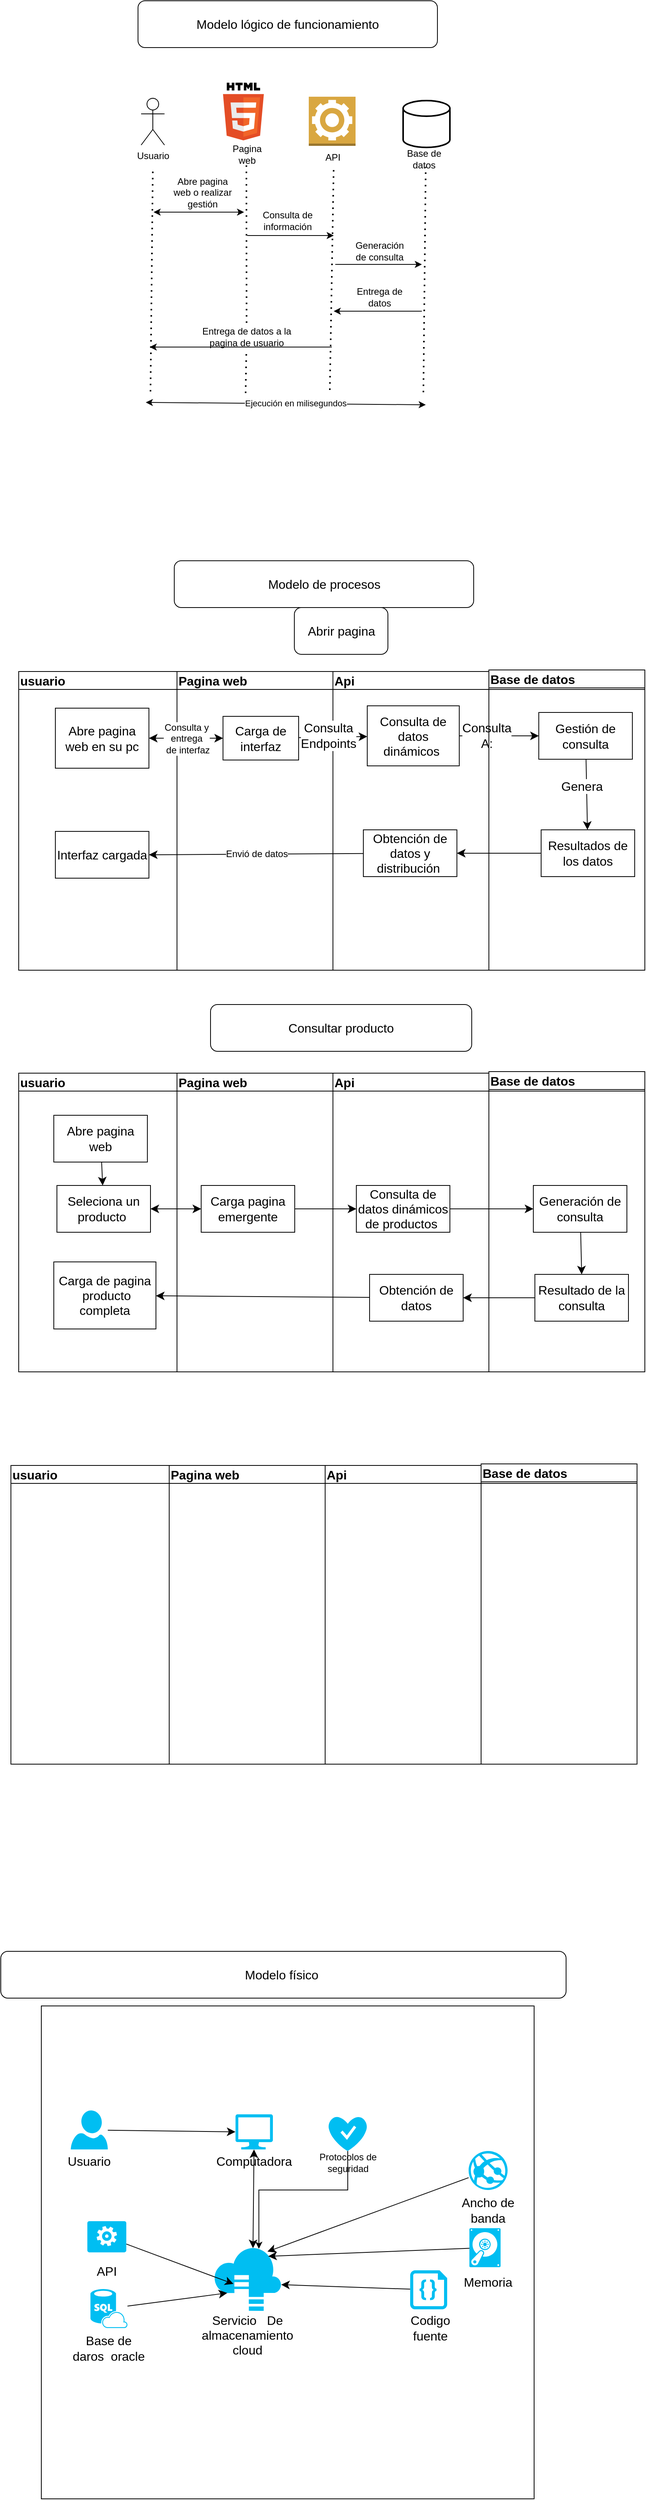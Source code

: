 <mxfile version="21.3.2" type="github">
  <diagram id="SVCtMeEv8MGSSq_j8fSX" name="Página-1">
    <mxGraphModel dx="915" dy="1415" grid="0" gridSize="10" guides="1" tooltips="1" connect="1" arrows="1" fold="1" page="0" pageScale="1" pageWidth="827" pageHeight="1169" math="0" shadow="0">
      <root>
        <mxCell id="0" />
        <mxCell id="1" parent="0" />
        <mxCell id="2XDpb6E2xOAsi45T7SNK-6" value="&lt;div style=&quot;&quot;&gt;usuario&lt;/div&gt;" style="swimlane;whiteSpace=wrap;html=1;fontSize=16;align=left;" parent="1" vertex="1">
          <mxGeometry x="574" y="897" width="803" height="383" as="geometry" />
        </mxCell>
        <mxCell id="2XDpb6E2xOAsi45T7SNK-10" value="Pagina web" style="swimlane;whiteSpace=wrap;html=1;fontSize=16;align=left;" parent="2XDpb6E2xOAsi45T7SNK-6" vertex="1">
          <mxGeometry x="203" width="600" height="383" as="geometry" />
        </mxCell>
        <mxCell id="2XDpb6E2xOAsi45T7SNK-11" value="Api" style="swimlane;whiteSpace=wrap;html=1;fontSize=16;align=left;" parent="2XDpb6E2xOAsi45T7SNK-10" vertex="1">
          <mxGeometry x="200" width="400" height="383" as="geometry" />
        </mxCell>
        <mxCell id="2XDpb6E2xOAsi45T7SNK-12" value="Base de datos" style="swimlane;whiteSpace=wrap;html=1;fontSize=16;align=left;" parent="2XDpb6E2xOAsi45T7SNK-11" vertex="1">
          <mxGeometry x="200" y="-2" width="200" height="385" as="geometry" />
        </mxCell>
        <mxCell id="2XDpb6E2xOAsi45T7SNK-60" style="edgeStyle=none;curved=1;rounded=0;orthogonalLoop=1;jettySize=auto;html=1;entryX=0.5;entryY=0;entryDx=0;entryDy=0;fontSize=12;startSize=8;endSize=8;" parent="2XDpb6E2xOAsi45T7SNK-12" source="2XDpb6E2xOAsi45T7SNK-57" target="2XDpb6E2xOAsi45T7SNK-59" edge="1">
          <mxGeometry relative="1" as="geometry" />
        </mxCell>
        <mxCell id="2XDpb6E2xOAsi45T7SNK-57" value="Generación de consulta" style="rounded=0;whiteSpace=wrap;html=1;fontSize=16;" parent="2XDpb6E2xOAsi45T7SNK-12" vertex="1">
          <mxGeometry x="57" y="146" width="120" height="60" as="geometry" />
        </mxCell>
        <mxCell id="2XDpb6E2xOAsi45T7SNK-59" value="Resultado de la consulta" style="rounded=0;whiteSpace=wrap;html=1;fontSize=16;" parent="2XDpb6E2xOAsi45T7SNK-12" vertex="1">
          <mxGeometry x="59" y="260" width="120" height="60" as="geometry" />
        </mxCell>
        <mxCell id="2XDpb6E2xOAsi45T7SNK-58" style="edgeStyle=none;curved=1;rounded=0;orthogonalLoop=1;jettySize=auto;html=1;entryX=0;entryY=0.5;entryDx=0;entryDy=0;fontSize=12;startSize=8;endSize=8;" parent="2XDpb6E2xOAsi45T7SNK-11" source="2XDpb6E2xOAsi45T7SNK-49" target="2XDpb6E2xOAsi45T7SNK-57" edge="1">
          <mxGeometry relative="1" as="geometry" />
        </mxCell>
        <mxCell id="2XDpb6E2xOAsi45T7SNK-49" value="Consulta de datos dinámicos de productos&amp;nbsp;" style="rounded=0;whiteSpace=wrap;html=1;fontSize=16;" parent="2XDpb6E2xOAsi45T7SNK-11" vertex="1">
          <mxGeometry x="30" y="144" width="120" height="60" as="geometry" />
        </mxCell>
        <mxCell id="2XDpb6E2xOAsi45T7SNK-61" value="Obtención de datos" style="rounded=0;whiteSpace=wrap;html=1;fontSize=16;" parent="2XDpb6E2xOAsi45T7SNK-11" vertex="1">
          <mxGeometry x="47" y="258" width="120" height="60" as="geometry" />
        </mxCell>
        <mxCell id="2XDpb6E2xOAsi45T7SNK-63" style="edgeStyle=none;curved=1;rounded=0;orthogonalLoop=1;jettySize=auto;html=1;fontSize=12;startSize=8;endSize=8;" parent="2XDpb6E2xOAsi45T7SNK-11" source="2XDpb6E2xOAsi45T7SNK-59" target="2XDpb6E2xOAsi45T7SNK-61" edge="1">
          <mxGeometry relative="1" as="geometry" />
        </mxCell>
        <mxCell id="2XDpb6E2xOAsi45T7SNK-56" style="edgeStyle=none;curved=1;rounded=0;orthogonalLoop=1;jettySize=auto;html=1;entryX=0;entryY=0.5;entryDx=0;entryDy=0;fontSize=12;startSize=8;endSize=8;" parent="2XDpb6E2xOAsi45T7SNK-10" source="2XDpb6E2xOAsi45T7SNK-45" target="2XDpb6E2xOAsi45T7SNK-49" edge="1">
          <mxGeometry relative="1" as="geometry" />
        </mxCell>
        <mxCell id="2XDpb6E2xOAsi45T7SNK-45" value="Carga pagina emergente" style="rounded=0;whiteSpace=wrap;html=1;fontSize=16;" parent="2XDpb6E2xOAsi45T7SNK-10" vertex="1">
          <mxGeometry x="31" y="144" width="120" height="60" as="geometry" />
        </mxCell>
        <mxCell id="2XDpb6E2xOAsi45T7SNK-47" style="edgeStyle=none;curved=1;rounded=0;orthogonalLoop=1;jettySize=auto;html=1;fontSize=12;startSize=8;endSize=8;" parent="2XDpb6E2xOAsi45T7SNK-6" source="2XDpb6E2xOAsi45T7SNK-44" target="2XDpb6E2xOAsi45T7SNK-46" edge="1">
          <mxGeometry relative="1" as="geometry" />
        </mxCell>
        <mxCell id="2XDpb6E2xOAsi45T7SNK-44" value="Abre pagina web" style="rounded=0;whiteSpace=wrap;html=1;fontSize=16;" parent="2XDpb6E2xOAsi45T7SNK-6" vertex="1">
          <mxGeometry x="45" y="54" width="120" height="60" as="geometry" />
        </mxCell>
        <mxCell id="2XDpb6E2xOAsi45T7SNK-48" style="edgeStyle=none;curved=1;rounded=0;orthogonalLoop=1;jettySize=auto;html=1;entryX=0;entryY=0.5;entryDx=0;entryDy=0;fontSize=12;startSize=8;endSize=8;startArrow=classic;startFill=1;" parent="2XDpb6E2xOAsi45T7SNK-6" source="2XDpb6E2xOAsi45T7SNK-46" target="2XDpb6E2xOAsi45T7SNK-45" edge="1">
          <mxGeometry relative="1" as="geometry" />
        </mxCell>
        <mxCell id="2XDpb6E2xOAsi45T7SNK-46" value="Seleciona un producto&amp;nbsp;" style="rounded=0;whiteSpace=wrap;html=1;fontSize=16;" parent="2XDpb6E2xOAsi45T7SNK-6" vertex="1">
          <mxGeometry x="49" y="144" width="120" height="60" as="geometry" />
        </mxCell>
        <mxCell id="2XDpb6E2xOAsi45T7SNK-62" value="Carga de pagina &amp;nbsp;producto completa" style="rounded=0;whiteSpace=wrap;html=1;fontSize=16;" parent="2XDpb6E2xOAsi45T7SNK-6" vertex="1">
          <mxGeometry x="45" y="242" width="131" height="86" as="geometry" />
        </mxCell>
        <mxCell id="2XDpb6E2xOAsi45T7SNK-64" style="edgeStyle=none;curved=1;rounded=0;orthogonalLoop=1;jettySize=auto;html=1;fontSize=12;startSize=8;endSize=8;" parent="2XDpb6E2xOAsi45T7SNK-6" source="2XDpb6E2xOAsi45T7SNK-61" target="2XDpb6E2xOAsi45T7SNK-62" edge="1">
          <mxGeometry relative="1" as="geometry" />
        </mxCell>
        <mxCell id="2XDpb6E2xOAsi45T7SNK-13" value="Modelo de procesos" style="rounded=1;whiteSpace=wrap;html=1;fontSize=16;" parent="1" vertex="1">
          <mxGeometry x="773.5" y="240" width="384" height="60" as="geometry" />
        </mxCell>
        <mxCell id="2XDpb6E2xOAsi45T7SNK-14" value="&lt;div style=&quot;&quot;&gt;usuario&lt;/div&gt;" style="swimlane;whiteSpace=wrap;html=1;fontSize=16;align=left;" parent="1" vertex="1">
          <mxGeometry x="574" y="382" width="803" height="383" as="geometry" />
        </mxCell>
        <mxCell id="2XDpb6E2xOAsi45T7SNK-15" value="Pagina web" style="swimlane;whiteSpace=wrap;html=1;fontSize=16;align=left;" parent="2XDpb6E2xOAsi45T7SNK-14" vertex="1">
          <mxGeometry x="203" width="600" height="383" as="geometry" />
        </mxCell>
        <mxCell id="2XDpb6E2xOAsi45T7SNK-16" value="Api" style="swimlane;whiteSpace=wrap;html=1;fontSize=16;align=left;" parent="2XDpb6E2xOAsi45T7SNK-15" vertex="1">
          <mxGeometry x="200" width="400" height="383" as="geometry" />
        </mxCell>
        <mxCell id="2XDpb6E2xOAsi45T7SNK-31" style="edgeStyle=none;curved=1;rounded=0;orthogonalLoop=1;jettySize=auto;html=1;fontSize=12;startSize=8;endSize=8;" parent="2XDpb6E2xOAsi45T7SNK-16" source="2XDpb6E2xOAsi45T7SNK-23" target="2XDpb6E2xOAsi45T7SNK-30" edge="1">
          <mxGeometry relative="1" as="geometry" />
        </mxCell>
        <mxCell id="2XDpb6E2xOAsi45T7SNK-54" value="Consulta&lt;br&gt;A:" style="edgeLabel;html=1;align=center;verticalAlign=middle;resizable=0;points=[];fontSize=16;" parent="2XDpb6E2xOAsi45T7SNK-31" vertex="1" connectable="0">
          <mxGeometry x="-0.312" y="1" relative="1" as="geometry">
            <mxPoint as="offset" />
          </mxGeometry>
        </mxCell>
        <mxCell id="2XDpb6E2xOAsi45T7SNK-17" value="Base de datos" style="swimlane;whiteSpace=wrap;html=1;fontSize=16;align=left;" parent="2XDpb6E2xOAsi45T7SNK-16" vertex="1">
          <mxGeometry x="200" y="-2" width="200" height="385" as="geometry" />
        </mxCell>
        <mxCell id="2XDpb6E2xOAsi45T7SNK-34" style="edgeStyle=none;curved=1;rounded=0;orthogonalLoop=1;jettySize=auto;html=1;fontSize=12;startSize=8;endSize=8;" parent="2XDpb6E2xOAsi45T7SNK-17" source="2XDpb6E2xOAsi45T7SNK-30" target="2XDpb6E2xOAsi45T7SNK-32" edge="1">
          <mxGeometry relative="1" as="geometry" />
        </mxCell>
        <mxCell id="2XDpb6E2xOAsi45T7SNK-55" value="Genera" style="edgeLabel;html=1;align=center;verticalAlign=middle;resizable=0;points=[];fontSize=16;" parent="2XDpb6E2xOAsi45T7SNK-34" vertex="1" connectable="0">
          <mxGeometry x="-0.248" y="-7" relative="1" as="geometry">
            <mxPoint as="offset" />
          </mxGeometry>
        </mxCell>
        <mxCell id="2XDpb6E2xOAsi45T7SNK-30" value="Gestión de consulta" style="rounded=0;whiteSpace=wrap;html=1;fontSize=16;" parent="2XDpb6E2xOAsi45T7SNK-17" vertex="1">
          <mxGeometry x="64" y="54.5" width="120" height="60" as="geometry" />
        </mxCell>
        <mxCell id="2XDpb6E2xOAsi45T7SNK-32" value="Resultados de los datos" style="rounded=0;whiteSpace=wrap;html=1;fontSize=16;" parent="2XDpb6E2xOAsi45T7SNK-17" vertex="1">
          <mxGeometry x="67" y="205" width="120" height="60" as="geometry" />
        </mxCell>
        <mxCell id="2XDpb6E2xOAsi45T7SNK-23" value="Consulta de datos dinámicos&amp;nbsp;" style="rounded=0;whiteSpace=wrap;html=1;fontSize=16;" parent="2XDpb6E2xOAsi45T7SNK-16" vertex="1">
          <mxGeometry x="44" y="44" width="118" height="77" as="geometry" />
        </mxCell>
        <mxCell id="2XDpb6E2xOAsi45T7SNK-35" value="Obtención de datos y distribución&amp;nbsp;" style="rounded=0;whiteSpace=wrap;html=1;fontSize=16;" parent="2XDpb6E2xOAsi45T7SNK-16" vertex="1">
          <mxGeometry x="39" y="203" width="120" height="60" as="geometry" />
        </mxCell>
        <mxCell id="2XDpb6E2xOAsi45T7SNK-36" style="edgeStyle=none;curved=1;rounded=0;orthogonalLoop=1;jettySize=auto;html=1;entryX=1;entryY=0.5;entryDx=0;entryDy=0;fontSize=12;startSize=8;endSize=8;" parent="2XDpb6E2xOAsi45T7SNK-16" source="2XDpb6E2xOAsi45T7SNK-32" target="2XDpb6E2xOAsi45T7SNK-35" edge="1">
          <mxGeometry relative="1" as="geometry" />
        </mxCell>
        <mxCell id="2XDpb6E2xOAsi45T7SNK-28" style="edgeStyle=none;curved=1;rounded=0;orthogonalLoop=1;jettySize=auto;html=1;fontSize=12;startSize=8;endSize=8;" parent="2XDpb6E2xOAsi45T7SNK-15" source="2XDpb6E2xOAsi45T7SNK-21" target="2XDpb6E2xOAsi45T7SNK-23" edge="1">
          <mxGeometry relative="1" as="geometry" />
        </mxCell>
        <mxCell id="2XDpb6E2xOAsi45T7SNK-52" value="Consulta&lt;br&gt;Endpoints" style="edgeLabel;html=1;align=center;verticalAlign=middle;resizable=0;points=[];fontSize=16;" parent="2XDpb6E2xOAsi45T7SNK-28" vertex="1" connectable="0">
          <mxGeometry x="-0.131" y="2" relative="1" as="geometry">
            <mxPoint as="offset" />
          </mxGeometry>
        </mxCell>
        <mxCell id="2XDpb6E2xOAsi45T7SNK-21" value="Carga de interfaz" style="rounded=0;whiteSpace=wrap;html=1;fontSize=16;" parent="2XDpb6E2xOAsi45T7SNK-15" vertex="1">
          <mxGeometry x="59" y="57.5" width="97" height="56" as="geometry" />
        </mxCell>
        <mxCell id="2XDpb6E2xOAsi45T7SNK-26" value="Consulta y &lt;br&gt;entrega&lt;br&gt;&amp;nbsp;de interfaz" style="edgeStyle=none;curved=1;rounded=0;orthogonalLoop=1;jettySize=auto;html=1;fontSize=12;startSize=8;endSize=8;entryX=0;entryY=0.5;entryDx=0;entryDy=0;startArrow=classic;startFill=1;" parent="2XDpb6E2xOAsi45T7SNK-14" source="2XDpb6E2xOAsi45T7SNK-19" target="2XDpb6E2xOAsi45T7SNK-21" edge="1">
          <mxGeometry relative="1" as="geometry">
            <mxPoint x="237.174" y="85.5" as="targetPoint" />
          </mxGeometry>
        </mxCell>
        <mxCell id="2XDpb6E2xOAsi45T7SNK-19" value="Abre pagina web en su pc" style="rounded=0;whiteSpace=wrap;html=1;fontSize=16;" parent="2XDpb6E2xOAsi45T7SNK-14" vertex="1">
          <mxGeometry x="47" y="47" width="120" height="77" as="geometry" />
        </mxCell>
        <mxCell id="2XDpb6E2xOAsi45T7SNK-37" value="Interfaz cargada" style="rounded=0;whiteSpace=wrap;html=1;fontSize=16;" parent="2XDpb6E2xOAsi45T7SNK-14" vertex="1">
          <mxGeometry x="47" y="205" width="120" height="60" as="geometry" />
        </mxCell>
        <mxCell id="2XDpb6E2xOAsi45T7SNK-38" value="Envió de datos" style="edgeStyle=none;curved=1;rounded=0;orthogonalLoop=1;jettySize=auto;html=1;fontSize=12;startSize=8;endSize=8;entryX=1;entryY=0.5;entryDx=0;entryDy=0;" parent="2XDpb6E2xOAsi45T7SNK-14" source="2XDpb6E2xOAsi45T7SNK-35" target="2XDpb6E2xOAsi45T7SNK-37" edge="1">
          <mxGeometry relative="1" as="geometry">
            <mxPoint x="196" y="233" as="targetPoint" />
            <Array as="points" />
          </mxGeometry>
        </mxCell>
        <mxCell id="2XDpb6E2xOAsi45T7SNK-18" value="Abrir pagina" style="rounded=1;whiteSpace=wrap;html=1;fontSize=16;" parent="1" vertex="1">
          <mxGeometry x="927.5" y="300" width="120" height="60" as="geometry" />
        </mxCell>
        <mxCell id="2XDpb6E2xOAsi45T7SNK-39" value="Consultar producto" style="rounded=1;whiteSpace=wrap;html=1;fontSize=16;" parent="1" vertex="1">
          <mxGeometry x="820" y="809" width="335" height="60" as="geometry" />
        </mxCell>
        <mxCell id="2XDpb6E2xOAsi45T7SNK-40" value="&lt;div style=&quot;&quot;&gt;usuario&lt;/div&gt;" style="swimlane;whiteSpace=wrap;html=1;fontSize=16;align=left;" parent="1" vertex="1">
          <mxGeometry x="564" y="1400" width="803" height="383" as="geometry" />
        </mxCell>
        <mxCell id="2XDpb6E2xOAsi45T7SNK-41" value="Pagina web" style="swimlane;whiteSpace=wrap;html=1;fontSize=16;align=left;" parent="2XDpb6E2xOAsi45T7SNK-40" vertex="1">
          <mxGeometry x="203" width="600" height="383" as="geometry" />
        </mxCell>
        <mxCell id="2XDpb6E2xOAsi45T7SNK-42" value="Api" style="swimlane;whiteSpace=wrap;html=1;fontSize=16;align=left;" parent="2XDpb6E2xOAsi45T7SNK-41" vertex="1">
          <mxGeometry x="200" width="400" height="383" as="geometry" />
        </mxCell>
        <mxCell id="2XDpb6E2xOAsi45T7SNK-43" value="Base de datos" style="swimlane;whiteSpace=wrap;html=1;fontSize=16;align=left;" parent="2XDpb6E2xOAsi45T7SNK-42" vertex="1">
          <mxGeometry x="200" y="-2" width="200" height="385" as="geometry" />
        </mxCell>
        <mxCell id="2XDpb6E2xOAsi45T7SNK-65" value="Modelo físico&amp;nbsp;" style="rounded=1;whiteSpace=wrap;html=1;fontSize=16;" parent="1" vertex="1">
          <mxGeometry x="551" y="2023" width="725" height="60" as="geometry" />
        </mxCell>
        <mxCell id="2XDpb6E2xOAsi45T7SNK-66" value="" style="whiteSpace=wrap;html=1;aspect=fixed;fontSize=16;" parent="1" vertex="1">
          <mxGeometry x="603" y="2093" width="632" height="632" as="geometry" />
        </mxCell>
        <mxCell id="2XDpb6E2xOAsi45T7SNK-69" value="Usuario" style="text;html=1;strokeColor=none;fillColor=none;align=center;verticalAlign=middle;whiteSpace=wrap;rounded=0;fontSize=16;" parent="1" vertex="1">
          <mxGeometry x="631" y="2279" width="67" height="26" as="geometry" />
        </mxCell>
        <mxCell id="2XDpb6E2xOAsi45T7SNK-73" value="Computadora" style="text;html=1;strokeColor=none;fillColor=none;align=center;verticalAlign=middle;whiteSpace=wrap;rounded=0;fontSize=16;" parent="1" vertex="1">
          <mxGeometry x="846" y="2277" width="60" height="30" as="geometry" />
        </mxCell>
        <mxCell id="2XDpb6E2xOAsi45T7SNK-81" style="edgeStyle=none;curved=1;rounded=0;orthogonalLoop=1;jettySize=auto;html=1;entryX=0.58;entryY=0.02;entryDx=0;entryDy=0;entryPerimeter=0;fontSize=12;startSize=8;endSize=8;startArrow=classic;startFill=1;" parent="1" source="2XDpb6E2xOAsi45T7SNK-76" target="2XDpb6E2xOAsi45T7SNK-79" edge="1">
          <mxGeometry relative="1" as="geometry" />
        </mxCell>
        <mxCell id="2XDpb6E2xOAsi45T7SNK-76" value="" style="verticalLabelPosition=bottom;html=1;verticalAlign=top;align=center;strokeColor=none;fillColor=#00BEF2;shape=mxgraph.azure.computer;pointerEvents=1;fontSize=16;" parent="1" vertex="1">
          <mxGeometry x="852" y="2232" width="48" height="45" as="geometry" />
        </mxCell>
        <mxCell id="2XDpb6E2xOAsi45T7SNK-78" style="edgeStyle=none;curved=1;rounded=0;orthogonalLoop=1;jettySize=auto;html=1;entryX=0;entryY=0.5;entryDx=0;entryDy=0;entryPerimeter=0;fontSize=12;startSize=8;endSize=8;" parent="1" source="2XDpb6E2xOAsi45T7SNK-77" target="2XDpb6E2xOAsi45T7SNK-76" edge="1">
          <mxGeometry relative="1" as="geometry" />
        </mxCell>
        <mxCell id="2XDpb6E2xOAsi45T7SNK-77" value="" style="verticalLabelPosition=bottom;html=1;verticalAlign=top;align=center;strokeColor=none;fillColor=#00BEF2;shape=mxgraph.azure.user;fontSize=16;" parent="1" vertex="1">
          <mxGeometry x="640.75" y="2227" width="47.5" height="50" as="geometry" />
        </mxCell>
        <mxCell id="2XDpb6E2xOAsi45T7SNK-79" value="" style="verticalLabelPosition=bottom;html=1;verticalAlign=top;align=center;strokeColor=none;fillColor=#00BEF2;shape=mxgraph.azure.storsimple;fontSize=16;" parent="1" vertex="1">
          <mxGeometry x="824" y="2402" width="87" height="82" as="geometry" />
        </mxCell>
        <mxCell id="2XDpb6E2xOAsi45T7SNK-80" value="Servicio &amp;nbsp; De almacenamiento cloud" style="text;html=1;strokeColor=none;fillColor=none;align=center;verticalAlign=middle;whiteSpace=wrap;rounded=0;fontSize=16;" parent="1" vertex="1">
          <mxGeometry x="807" y="2484" width="121" height="61" as="geometry" />
        </mxCell>
        <mxCell id="2XDpb6E2xOAsi45T7SNK-85" style="edgeStyle=none;curved=1;rounded=0;orthogonalLoop=1;jettySize=auto;html=1;entryX=0.2;entryY=0.72;entryDx=0;entryDy=0;entryPerimeter=0;fontSize=12;startSize=8;endSize=8;" parent="1" source="2XDpb6E2xOAsi45T7SNK-83" target="2XDpb6E2xOAsi45T7SNK-79" edge="1">
          <mxGeometry relative="1" as="geometry" />
        </mxCell>
        <mxCell id="2XDpb6E2xOAsi45T7SNK-83" value="" style="verticalLabelPosition=bottom;html=1;verticalAlign=top;align=center;strokeColor=none;fillColor=#00BEF2;shape=mxgraph.azure.sql_database_sql_azure;fontSize=16;" parent="1" vertex="1">
          <mxGeometry x="666" y="2456" width="47.5" height="50" as="geometry" />
        </mxCell>
        <mxCell id="2XDpb6E2xOAsi45T7SNK-86" value="Base de daros &amp;nbsp;oracle" style="text;html=1;strokeColor=none;fillColor=none;align=center;verticalAlign=middle;whiteSpace=wrap;rounded=0;fontSize=16;" parent="1" vertex="1">
          <mxGeometry x="641.25" y="2515" width="97" height="33" as="geometry" />
        </mxCell>
        <mxCell id="2XDpb6E2xOAsi45T7SNK-90" style="edgeStyle=none;curved=1;rounded=0;orthogonalLoop=1;jettySize=auto;html=1;fontSize=12;startSize=8;endSize=8;entryX=0.995;entryY=0.59;entryDx=0;entryDy=0;entryPerimeter=0;" parent="1" source="2XDpb6E2xOAsi45T7SNK-87" target="2XDpb6E2xOAsi45T7SNK-79" edge="1">
          <mxGeometry relative="1" as="geometry">
            <mxPoint x="929" y="2438" as="targetPoint" />
          </mxGeometry>
        </mxCell>
        <mxCell id="2XDpb6E2xOAsi45T7SNK-87" value="" style="verticalLabelPosition=bottom;html=1;verticalAlign=top;align=center;strokeColor=none;fillColor=#00BEF2;shape=mxgraph.azure.code_file;pointerEvents=1;fontSize=16;" parent="1" vertex="1">
          <mxGeometry x="1076" y="2432" width="47.5" height="50" as="geometry" />
        </mxCell>
        <mxCell id="2XDpb6E2xOAsi45T7SNK-88" value="Codigo fuente" style="text;html=1;strokeColor=none;fillColor=none;align=center;verticalAlign=middle;whiteSpace=wrap;rounded=0;fontSize=16;" parent="1" vertex="1">
          <mxGeometry x="1072" y="2491" width="60" height="30" as="geometry" />
        </mxCell>
        <mxCell id="2XDpb6E2xOAsi45T7SNK-94" style="edgeStyle=none;curved=1;rounded=0;orthogonalLoop=1;jettySize=auto;html=1;fontSize=12;startSize=8;endSize=8;" parent="1" source="2XDpb6E2xOAsi45T7SNK-93" edge="1">
          <mxGeometry relative="1" as="geometry">
            <mxPoint x="849.455" y="2449.455" as="targetPoint" />
          </mxGeometry>
        </mxCell>
        <mxCell id="2XDpb6E2xOAsi45T7SNK-93" value="" style="verticalLabelPosition=bottom;html=1;verticalAlign=top;align=center;strokeColor=none;fillColor=#00BEF2;shape=mxgraph.azure.worker_role;fontSize=16;" parent="1" vertex="1">
          <mxGeometry x="662" y="2369" width="50" height="40" as="geometry" />
        </mxCell>
        <mxCell id="2XDpb6E2xOAsi45T7SNK-95" value="API" style="text;html=1;strokeColor=none;fillColor=none;align=center;verticalAlign=middle;whiteSpace=wrap;rounded=0;fontSize=16;" parent="1" vertex="1">
          <mxGeometry x="657" y="2418" width="60" height="30" as="geometry" />
        </mxCell>
        <mxCell id="2XDpb6E2xOAsi45T7SNK-98" style="edgeStyle=none;curved=1;rounded=0;orthogonalLoop=1;jettySize=auto;html=1;fontSize=12;startSize=8;endSize=8;" parent="1" source="2XDpb6E2xOAsi45T7SNK-97" edge="1">
          <mxGeometry relative="1" as="geometry">
            <mxPoint x="894" y="2414" as="targetPoint" />
          </mxGeometry>
        </mxCell>
        <mxCell id="2XDpb6E2xOAsi45T7SNK-97" value="" style="verticalLabelPosition=bottom;html=1;verticalAlign=top;align=center;strokeColor=none;fillColor=#00BEF2;shape=mxgraph.azure.vhd;pointerEvents=1;fontSize=16;" parent="1" vertex="1">
          <mxGeometry x="1152" y="2378" width="40" height="50" as="geometry" />
        </mxCell>
        <mxCell id="2XDpb6E2xOAsi45T7SNK-101" value="Memoria" style="text;html=1;strokeColor=none;fillColor=none;align=center;verticalAlign=middle;whiteSpace=wrap;rounded=0;fontSize=16;" parent="1" vertex="1">
          <mxGeometry x="1146" y="2426.5" width="60" height="40" as="geometry" />
        </mxCell>
        <mxCell id="2XDpb6E2xOAsi45T7SNK-104" style="edgeStyle=none;curved=1;rounded=0;orthogonalLoop=1;jettySize=auto;html=1;fontSize=12;startSize=8;endSize=8;" parent="1" source="2XDpb6E2xOAsi45T7SNK-103" edge="1">
          <mxGeometry relative="1" as="geometry">
            <mxPoint x="893" y="2408" as="targetPoint" />
          </mxGeometry>
        </mxCell>
        <mxCell id="2XDpb6E2xOAsi45T7SNK-103" value="" style="verticalLabelPosition=bottom;html=1;verticalAlign=top;align=center;strokeColor=none;fillColor=#00BEF2;shape=mxgraph.azure.azure_website;pointerEvents=1;fontSize=16;" parent="1" vertex="1">
          <mxGeometry x="1151" y="2279" width="50" height="50" as="geometry" />
        </mxCell>
        <mxCell id="2XDpb6E2xOAsi45T7SNK-105" value="Ancho de banda" style="text;html=1;strokeColor=none;fillColor=none;align=center;verticalAlign=middle;whiteSpace=wrap;rounded=0;fontSize=16;" parent="1" vertex="1">
          <mxGeometry x="1135" y="2341" width="82" height="28" as="geometry" />
        </mxCell>
        <mxCell id="RP1k2u6AIOtiLQb1vxps-5" style="edgeStyle=orthogonalEdgeStyle;rounded=0;orthogonalLoop=1;jettySize=auto;html=1;entryX=0.667;entryY=0.029;entryDx=0;entryDy=0;entryPerimeter=0;" edge="1" parent="1" source="RP1k2u6AIOtiLQb1vxps-4" target="2XDpb6E2xOAsi45T7SNK-79">
          <mxGeometry relative="1" as="geometry">
            <Array as="points">
              <mxPoint x="996" y="2329" />
              <mxPoint x="882" y="2329" />
            </Array>
          </mxGeometry>
        </mxCell>
        <mxCell id="RP1k2u6AIOtiLQb1vxps-4" value="" style="verticalLabelPosition=bottom;html=1;verticalAlign=top;align=center;strokeColor=none;fillColor=#00BEF2;shape=mxgraph.azure.healthy;" vertex="1" parent="1">
          <mxGeometry x="971" y="2234" width="50" height="45" as="geometry" />
        </mxCell>
        <mxCell id="RP1k2u6AIOtiLQb1vxps-6" value="Protocolos de seguridad" style="text;html=1;strokeColor=none;fillColor=none;align=center;verticalAlign=middle;whiteSpace=wrap;rounded=0;" vertex="1" parent="1">
          <mxGeometry x="957.5" y="2279" width="77" height="30" as="geometry" />
        </mxCell>
        <mxCell id="RP1k2u6AIOtiLQb1vxps-9" value="Usuario" style="shape=umlActor;verticalLabelPosition=bottom;verticalAlign=top;html=1;outlineConnect=0;" vertex="1" parent="1">
          <mxGeometry x="731" y="-353" width="30" height="60" as="geometry" />
        </mxCell>
        <mxCell id="RP1k2u6AIOtiLQb1vxps-10" value="" style="endArrow=none;dashed=1;html=1;dashPattern=1 3;strokeWidth=2;rounded=0;" edge="1" parent="1">
          <mxGeometry width="50" height="50" relative="1" as="geometry">
            <mxPoint x="743" y="23" as="sourcePoint" />
            <mxPoint x="746" y="-264" as="targetPoint" />
          </mxGeometry>
        </mxCell>
        <mxCell id="RP1k2u6AIOtiLQb1vxps-11" value="" style="endArrow=none;dashed=1;html=1;dashPattern=1 3;strokeWidth=2;rounded=0;" edge="1" parent="1">
          <mxGeometry width="50" height="50" relative="1" as="geometry">
            <mxPoint x="973" y="21" as="sourcePoint" />
            <mxPoint x="978" y="-267" as="targetPoint" />
          </mxGeometry>
        </mxCell>
        <mxCell id="RP1k2u6AIOtiLQb1vxps-12" value="" style="endArrow=none;dashed=1;html=1;dashPattern=1 3;strokeWidth=2;rounded=0;" edge="1" parent="1" source="RP1k2u6AIOtiLQb1vxps-32">
          <mxGeometry width="50" height="50" relative="1" as="geometry">
            <mxPoint x="861" y="185" as="sourcePoint" />
            <mxPoint x="866" y="-267" as="targetPoint" />
          </mxGeometry>
        </mxCell>
        <mxCell id="RP1k2u6AIOtiLQb1vxps-13" value="" style="endArrow=none;dashed=1;html=1;dashPattern=1 3;strokeWidth=2;rounded=0;" edge="1" parent="1">
          <mxGeometry width="50" height="50" relative="1" as="geometry">
            <mxPoint x="1093" y="24" as="sourcePoint" />
            <mxPoint x="1096" y="-265" as="targetPoint" />
          </mxGeometry>
        </mxCell>
        <mxCell id="RP1k2u6AIOtiLQb1vxps-15" value="" style="dashed=0;outlineConnect=0;html=1;align=center;labelPosition=center;verticalLabelPosition=bottom;verticalAlign=top;shape=mxgraph.weblogos.html5" vertex="1" parent="1">
          <mxGeometry x="836" y="-373" width="52.4" height="74" as="geometry" />
        </mxCell>
        <mxCell id="RP1k2u6AIOtiLQb1vxps-16" value="Pagina web" style="text;html=1;strokeColor=none;fillColor=none;align=center;verticalAlign=middle;whiteSpace=wrap;rounded=0;" vertex="1" parent="1">
          <mxGeometry x="837" y="-296" width="60" height="30" as="geometry" />
        </mxCell>
        <mxCell id="RP1k2u6AIOtiLQb1vxps-17" value="" style="outlineConnect=0;dashed=0;verticalLabelPosition=bottom;verticalAlign=top;align=center;html=1;shape=mxgraph.aws3.worker;fillColor=#D9A741;gradientColor=none;" vertex="1" parent="1">
          <mxGeometry x="946" y="-355" width="60" height="63" as="geometry" />
        </mxCell>
        <mxCell id="RP1k2u6AIOtiLQb1vxps-18" value="API" style="text;html=1;strokeColor=none;fillColor=none;align=center;verticalAlign=middle;whiteSpace=wrap;rounded=0;" vertex="1" parent="1">
          <mxGeometry x="947" y="-292" width="60" height="30" as="geometry" />
        </mxCell>
        <mxCell id="RP1k2u6AIOtiLQb1vxps-19" value="" style="strokeWidth=2;html=1;shape=mxgraph.flowchart.database;whiteSpace=wrap;" vertex="1" parent="1">
          <mxGeometry x="1067" y="-350" width="60" height="60" as="geometry" />
        </mxCell>
        <mxCell id="RP1k2u6AIOtiLQb1vxps-20" value="Base de datos" style="text;html=1;strokeColor=none;fillColor=none;align=center;verticalAlign=middle;whiteSpace=wrap;rounded=0;" vertex="1" parent="1">
          <mxGeometry x="1064" y="-290" width="60" height="30" as="geometry" />
        </mxCell>
        <mxCell id="RP1k2u6AIOtiLQb1vxps-22" value="" style="endArrow=classic;html=1;rounded=0;startArrow=classic;startFill=1;" edge="1" parent="1">
          <mxGeometry width="50" height="50" relative="1" as="geometry">
            <mxPoint x="747" y="-207" as="sourcePoint" />
            <mxPoint x="863" y="-207" as="targetPoint" />
          </mxGeometry>
        </mxCell>
        <mxCell id="RP1k2u6AIOtiLQb1vxps-23" value="Abre pagina web o realizar gestión" style="text;html=1;strokeColor=none;fillColor=none;align=center;verticalAlign=middle;whiteSpace=wrap;rounded=0;" vertex="1" parent="1">
          <mxGeometry x="768" y="-250" width="84" height="36" as="geometry" />
        </mxCell>
        <mxCell id="RP1k2u6AIOtiLQb1vxps-25" value="" style="endArrow=classic;html=1;rounded=0;startArrow=none;startFill=0;" edge="1" parent="1">
          <mxGeometry width="50" height="50" relative="1" as="geometry">
            <mxPoint x="867" y="-177" as="sourcePoint" />
            <mxPoint x="978" y="-177" as="targetPoint" />
          </mxGeometry>
        </mxCell>
        <mxCell id="RP1k2u6AIOtiLQb1vxps-26" value="Consulta de información" style="text;html=1;strokeColor=none;fillColor=none;align=center;verticalAlign=middle;whiteSpace=wrap;rounded=0;" vertex="1" parent="1">
          <mxGeometry x="884" y="-214" width="70" height="36" as="geometry" />
        </mxCell>
        <mxCell id="RP1k2u6AIOtiLQb1vxps-27" value="" style="endArrow=classic;html=1;rounded=0;startArrow=none;startFill=0;" edge="1" parent="1">
          <mxGeometry width="50" height="50" relative="1" as="geometry">
            <mxPoint x="980" y="-140" as="sourcePoint" />
            <mxPoint x="1091" y="-140" as="targetPoint" />
          </mxGeometry>
        </mxCell>
        <mxCell id="RP1k2u6AIOtiLQb1vxps-28" value="Generación de consulta" style="text;html=1;strokeColor=none;fillColor=none;align=center;verticalAlign=middle;whiteSpace=wrap;rounded=0;" vertex="1" parent="1">
          <mxGeometry x="1002" y="-175" width="70" height="36" as="geometry" />
        </mxCell>
        <mxCell id="RP1k2u6AIOtiLQb1vxps-29" value="" style="endArrow=classic;html=1;rounded=0;startArrow=none;startFill=0;" edge="1" parent="1">
          <mxGeometry width="50" height="50" relative="1" as="geometry">
            <mxPoint x="1091" y="-80" as="sourcePoint" />
            <mxPoint x="978" y="-80" as="targetPoint" />
          </mxGeometry>
        </mxCell>
        <mxCell id="RP1k2u6AIOtiLQb1vxps-30" value="Entrega de datos" style="text;html=1;strokeColor=none;fillColor=none;align=center;verticalAlign=middle;whiteSpace=wrap;rounded=0;" vertex="1" parent="1">
          <mxGeometry x="1002" y="-116" width="70" height="36" as="geometry" />
        </mxCell>
        <mxCell id="RP1k2u6AIOtiLQb1vxps-31" value="" style="endArrow=classic;html=1;rounded=0;startArrow=none;startFill=0;" edge="1" parent="1">
          <mxGeometry width="50" height="50" relative="1" as="geometry">
            <mxPoint x="975.5" y="-34" as="sourcePoint" />
            <mxPoint x="742" y="-34" as="targetPoint" />
          </mxGeometry>
        </mxCell>
        <mxCell id="RP1k2u6AIOtiLQb1vxps-33" value="" style="endArrow=none;dashed=1;html=1;dashPattern=1 3;strokeWidth=2;rounded=0;" edge="1" parent="1" target="RP1k2u6AIOtiLQb1vxps-32">
          <mxGeometry width="50" height="50" relative="1" as="geometry">
            <mxPoint x="865" y="25" as="sourcePoint" />
            <mxPoint x="866" y="-267" as="targetPoint" />
          </mxGeometry>
        </mxCell>
        <mxCell id="RP1k2u6AIOtiLQb1vxps-32" value="Entrega de datos a la pagina de usuario" style="text;html=1;strokeColor=none;fillColor=none;align=center;verticalAlign=middle;whiteSpace=wrap;rounded=0;" vertex="1" parent="1">
          <mxGeometry x="807" y="-65" width="118.5" height="36" as="geometry" />
        </mxCell>
        <mxCell id="RP1k2u6AIOtiLQb1vxps-34" value="" style="endArrow=classic;startArrow=classic;html=1;rounded=0;" edge="1" parent="1">
          <mxGeometry width="50" height="50" relative="1" as="geometry">
            <mxPoint x="737" y="37" as="sourcePoint" />
            <mxPoint x="1096" y="40" as="targetPoint" />
          </mxGeometry>
        </mxCell>
        <mxCell id="RP1k2u6AIOtiLQb1vxps-35" value="Ejecución en milisegundos" style="edgeLabel;html=1;align=center;verticalAlign=middle;resizable=0;points=[];" vertex="1" connectable="0" parent="RP1k2u6AIOtiLQb1vxps-34">
          <mxGeometry x="0.068" y="1" relative="1" as="geometry">
            <mxPoint as="offset" />
          </mxGeometry>
        </mxCell>
        <mxCell id="RP1k2u6AIOtiLQb1vxps-36" value="Modelo lógico de funcionamiento" style="rounded=1;whiteSpace=wrap;html=1;fontSize=16;" vertex="1" parent="1">
          <mxGeometry x="727" y="-478" width="384" height="60" as="geometry" />
        </mxCell>
      </root>
    </mxGraphModel>
  </diagram>
</mxfile>
